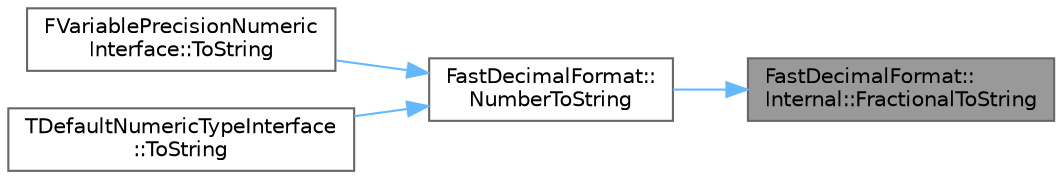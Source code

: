 digraph "FastDecimalFormat::Internal::FractionalToString"
{
 // INTERACTIVE_SVG=YES
 // LATEX_PDF_SIZE
  bgcolor="transparent";
  edge [fontname=Helvetica,fontsize=10,labelfontname=Helvetica,labelfontsize=10];
  node [fontname=Helvetica,fontsize=10,shape=box,height=0.2,width=0.4];
  rankdir="RL";
  Node1 [id="Node000001",label="FastDecimalFormat::\lInternal::FractionalToString",height=0.2,width=0.4,color="gray40", fillcolor="grey60", style="filled", fontcolor="black",tooltip=" "];
  Node1 -> Node2 [id="edge1_Node000001_Node000002",dir="back",color="steelblue1",style="solid",tooltip=" "];
  Node2 [id="Node000002",label="FastDecimalFormat::\lNumberToString",height=0.2,width=0.4,color="grey40", fillcolor="white", style="filled",URL="$da/d6a/namespaceFastDecimalFormat.html#aa98fe6403e4b2efa225c59e0e60c2aff",tooltip=" "];
  Node2 -> Node3 [id="edge2_Node000002_Node000003",dir="back",color="steelblue1",style="solid",tooltip=" "];
  Node3 [id="Node000003",label="FVariablePrecisionNumeric\lInterface::ToString",height=0.2,width=0.4,color="grey40", fillcolor="white", style="filled",URL="$de/dea/structFVariablePrecisionNumericInterface.html#ad5b9e0824c188874b25f0a68bed88327",tooltip="Convert the type to/from a string."];
  Node2 -> Node4 [id="edge3_Node000002_Node000004",dir="back",color="steelblue1",style="solid",tooltip=" "];
  Node4 [id="Node000004",label="TDefaultNumericTypeInterface\l::ToString",height=0.2,width=0.4,color="grey40", fillcolor="white", style="filled",URL="$d3/df1/structTDefaultNumericTypeInterface.html#a1365a49e23b90ea444369f979326824a",tooltip="Convert the type to/from a string."];
}
